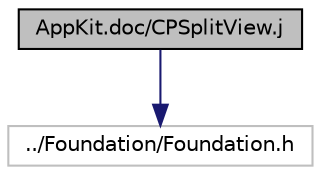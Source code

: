 digraph "AppKit.doc/CPSplitView.j"
{
  edge [fontname="Helvetica",fontsize="10",labelfontname="Helvetica",labelfontsize="10"];
  node [fontname="Helvetica",fontsize="10",shape=record];
  Node1 [label="AppKit.doc/CPSplitView.j",height=0.2,width=0.4,color="black", fillcolor="grey75", style="filled" fontcolor="black"];
  Node1 -> Node2 [color="midnightblue",fontsize="10",style="solid",fontname="Helvetica"];
  Node2 [label="../Foundation/Foundation.h",height=0.2,width=0.4,color="grey75", fillcolor="white", style="filled"];
}
